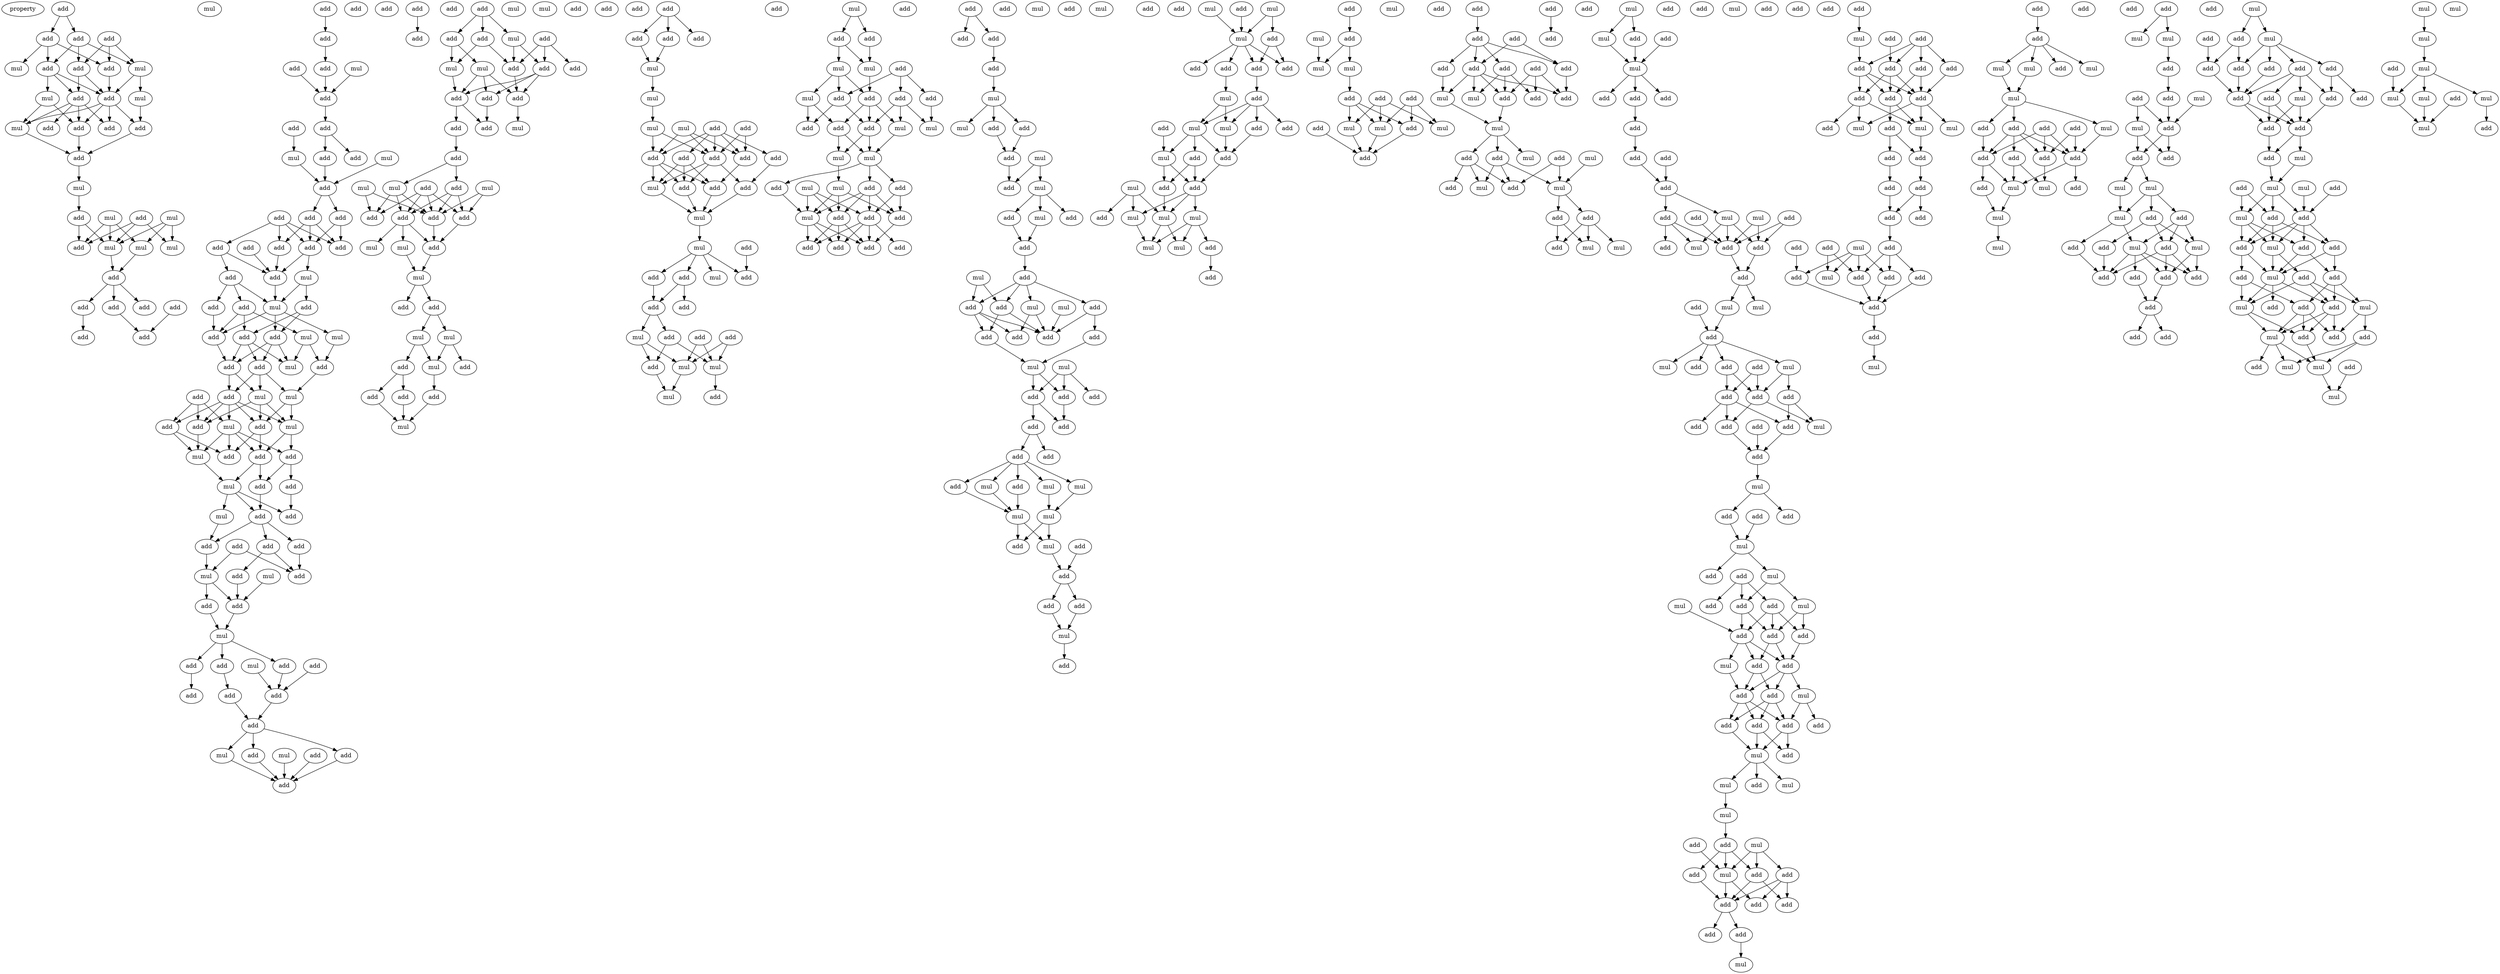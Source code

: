 digraph {
    node [fontcolor=black]
    property [mul=2,lf=1.8]
    0 [ label = add ];
    1 [ label = add ];
    2 [ label = add ];
    3 [ label = add ];
    4 [ label = mul ];
    5 [ label = add ];
    6 [ label = add ];
    7 [ label = mul ];
    8 [ label = add ];
    9 [ label = add ];
    10 [ label = add ];
    11 [ label = mul ];
    12 [ label = mul ];
    13 [ label = mul ];
    14 [ label = add ];
    15 [ label = add ];
    16 [ label = add ];
    17 [ label = add ];
    18 [ label = add ];
    19 [ label = mul ];
    20 [ label = add ];
    21 [ label = mul ];
    22 [ label = add ];
    23 [ label = mul ];
    24 [ label = mul ];
    25 [ label = mul ];
    26 [ label = mul ];
    27 [ label = mul ];
    28 [ label = add ];
    29 [ label = add ];
    30 [ label = add ];
    31 [ label = add ];
    32 [ label = add ];
    33 [ label = add ];
    34 [ label = add ];
    35 [ label = add ];
    36 [ label = add ];
    37 [ label = add ];
    38 [ label = add ];
    39 [ label = add ];
    40 [ label = add ];
    41 [ label = mul ];
    42 [ label = add ];
    43 [ label = add ];
    44 [ label = add ];
    45 [ label = mul ];
    46 [ label = mul ];
    47 [ label = add ];
    48 [ label = add ];
    49 [ label = add ];
    50 [ label = add ];
    51 [ label = add ];
    52 [ label = add ];
    53 [ label = add ];
    54 [ label = add ];
    55 [ label = add ];
    56 [ label = add ];
    57 [ label = add ];
    58 [ label = add ];
    59 [ label = add ];
    60 [ label = add ];
    61 [ label = mul ];
    62 [ label = add ];
    63 [ label = add ];
    64 [ label = add ];
    65 [ label = mul ];
    66 [ label = mul ];
    67 [ label = mul ];
    68 [ label = add ];
    69 [ label = add ];
    70 [ label = add ];
    71 [ label = add ];
    72 [ label = mul ];
    73 [ label = add ];
    74 [ label = add ];
    75 [ label = add ];
    76 [ label = add ];
    77 [ label = mul ];
    78 [ label = mul ];
    79 [ label = add ];
    80 [ label = add ];
    81 [ label = add ];
    82 [ label = mul ];
    83 [ label = mul ];
    84 [ label = add ];
    85 [ label = add ];
    86 [ label = mul ];
    87 [ label = add ];
    88 [ label = mul ];
    89 [ label = add ];
    90 [ label = add ];
    91 [ label = mul ];
    92 [ label = add ];
    93 [ label = add ];
    94 [ label = add ];
    95 [ label = add ];
    96 [ label = add ];
    97 [ label = add ];
    98 [ label = add ];
    99 [ label = add ];
    100 [ label = mul ];
    101 [ label = mul ];
    102 [ label = add ];
    103 [ label = add ];
    104 [ label = add ];
    105 [ label = add ];
    106 [ label = mul ];
    107 [ label = add ];
    108 [ label = mul ];
    109 [ label = add ];
    110 [ label = add ];
    111 [ label = add ];
    112 [ label = add ];
    113 [ label = add ];
    114 [ label = add ];
    115 [ label = add ];
    116 [ label = add ];
    117 [ label = add ];
    118 [ label = mul ];
    119 [ label = add ];
    120 [ label = mul ];
    121 [ label = add ];
    122 [ label = add ];
    123 [ label = add ];
    124 [ label = add ];
    125 [ label = add ];
    126 [ label = add ];
    127 [ label = mul ];
    128 [ label = mul ];
    129 [ label = mul ];
    130 [ label = mul ];
    131 [ label = add ];
    132 [ label = add ];
    133 [ label = add ];
    134 [ label = add ];
    135 [ label = add ];
    136 [ label = add ];
    137 [ label = mul ];
    138 [ label = add ];
    139 [ label = add ];
    140 [ label = mul ];
    141 [ label = add ];
    142 [ label = mul ];
    143 [ label = mul ];
    144 [ label = add ];
    145 [ label = add ];
    146 [ label = mul ];
    147 [ label = add ];
    148 [ label = add ];
    149 [ label = add ];
    150 [ label = add ];
    151 [ label = mul ];
    152 [ label = add ];
    153 [ label = mul ];
    154 [ label = mul ];
    155 [ label = add ];
    156 [ label = add ];
    157 [ label = mul ];
    158 [ label = mul ];
    159 [ label = add ];
    160 [ label = mul ];
    161 [ label = add ];
    162 [ label = add ];
    163 [ label = add ];
    164 [ label = add ];
    165 [ label = add ];
    166 [ label = add ];
    167 [ label = mul ];
    168 [ label = add ];
    169 [ label = add ];
    170 [ label = add ];
    171 [ label = add ];
    172 [ label = add ];
    173 [ label = mul ];
    174 [ label = mul ];
    175 [ label = mul ];
    176 [ label = mul ];
    177 [ label = add ];
    178 [ label = add ];
    179 [ label = add ];
    180 [ label = add ];
    181 [ label = add ];
    182 [ label = add ];
    183 [ label = add ];
    184 [ label = add ];
    185 [ label = add ];
    186 [ label = add ];
    187 [ label = add ];
    188 [ label = mul ];
    189 [ label = mul ];
    190 [ label = mul ];
    191 [ label = add ];
    192 [ label = add ];
    193 [ label = add ];
    194 [ label = mul ];
    195 [ label = add ];
    196 [ label = add ];
    197 [ label = add ];
    198 [ label = mul ];
    199 [ label = add ];
    200 [ label = add ];
    201 [ label = add ];
    202 [ label = add ];
    203 [ label = mul ];
    204 [ label = mul ];
    205 [ label = mul ];
    206 [ label = add ];
    207 [ label = mul ];
    208 [ label = add ];
    209 [ label = add ];
    210 [ label = add ];
    211 [ label = add ];
    212 [ label = mul ];
    213 [ label = mul ];
    214 [ label = add ];
    215 [ label = mul ];
    216 [ label = add ];
    217 [ label = add ];
    218 [ label = add ];
    219 [ label = add ];
    220 [ label = mul ];
    221 [ label = add ];
    222 [ label = mul ];
    223 [ label = add ];
    224 [ label = mul ];
    225 [ label = mul ];
    226 [ label = mul ];
    227 [ label = add ];
    228 [ label = add ];
    229 [ label = mul ];
    230 [ label = add ];
    231 [ label = add ];
    232 [ label = add ];
    233 [ label = mul ];
    234 [ label = add ];
    235 [ label = add ];
    236 [ label = add ];
    237 [ label = add ];
    238 [ label = add ];
    239 [ label = add ];
    240 [ label = add ];
    241 [ label = add ];
    242 [ label = add ];
    243 [ label = add ];
    244 [ label = mul ];
    245 [ label = mul ];
    246 [ label = mul ];
    247 [ label = add ];
    248 [ label = add ];
    249 [ label = add ];
    250 [ label = mul ];
    251 [ label = add ];
    252 [ label = mul ];
    253 [ label = add ];
    254 [ label = mul ];
    255 [ label = add ];
    256 [ label = add ];
    257 [ label = add ];
    258 [ label = add ];
    259 [ label = mul ];
    260 [ label = add ];
    261 [ label = add ];
    262 [ label = add ];
    263 [ label = mul ];
    264 [ label = mul ];
    265 [ label = add ];
    266 [ label = add ];
    267 [ label = add ];
    268 [ label = add ];
    269 [ label = mul ];
    270 [ label = mul ];
    271 [ label = add ];
    272 [ label = add ];
    273 [ label = add ];
    274 [ label = add ];
    275 [ label = add ];
    276 [ label = add ];
    277 [ label = add ];
    278 [ label = add ];
    279 [ label = mul ];
    280 [ label = add ];
    281 [ label = mul ];
    282 [ label = mul ];
    283 [ label = mul ];
    284 [ label = mul ];
    285 [ label = mul ];
    286 [ label = add ];
    287 [ label = add ];
    288 [ label = mul ];
    289 [ label = add ];
    290 [ label = add ];
    291 [ label = add ];
    292 [ label = add ];
    293 [ label = add ];
    294 [ label = mul ];
    295 [ label = mul ];
    296 [ label = add ];
    297 [ label = add ];
    298 [ label = mul ];
    299 [ label = mul ];
    300 [ label = add ];
    301 [ label = add ];
    302 [ label = add ];
    303 [ label = add ];
    304 [ label = add ];
    305 [ label = add ];
    306 [ label = mul ];
    307 [ label = add ];
    308 [ label = add ];
    309 [ label = add ];
    310 [ label = mul ];
    311 [ label = mul ];
    312 [ label = add ];
    313 [ label = mul ];
    314 [ label = add ];
    315 [ label = add ];
    316 [ label = mul ];
    317 [ label = add ];
    318 [ label = mul ];
    319 [ label = add ];
    320 [ label = mul ];
    321 [ label = mul ];
    322 [ label = mul ];
    323 [ label = mul ];
    324 [ label = add ];
    325 [ label = add ];
    326 [ label = add ];
    327 [ label = mul ];
    328 [ label = mul ];
    329 [ label = add ];
    330 [ label = add ];
    331 [ label = mul ];
    332 [ label = mul ];
    333 [ label = add ];
    334 [ label = add ];
    335 [ label = add ];
    336 [ label = add ];
    337 [ label = mul ];
    338 [ label = mul ];
    339 [ label = mul ];
    340 [ label = add ];
    341 [ label = add ];
    342 [ label = add ];
    343 [ label = add ];
    344 [ label = add ];
    345 [ label = add ];
    346 [ label = add ];
    347 [ label = add ];
    348 [ label = add ];
    349 [ label = add ];
    350 [ label = mul ];
    351 [ label = add ];
    352 [ label = add ];
    353 [ label = mul ];
    354 [ label = add ];
    355 [ label = mul ];
    356 [ label = mul ];
    357 [ label = add ];
    358 [ label = add ];
    359 [ label = mul ];
    360 [ label = add ];
    361 [ label = mul ];
    362 [ label = add ];
    363 [ label = mul ];
    364 [ label = add ];
    365 [ label = add ];
    366 [ label = add ];
    367 [ label = mul ];
    368 [ label = add ];
    369 [ label = mul ];
    370 [ label = add ];
    371 [ label = add ];
    372 [ label = mul ];
    373 [ label = add ];
    374 [ label = mul ];
    375 [ label = add ];
    376 [ label = add ];
    377 [ label = mul ];
    378 [ label = add ];
    379 [ label = add ];
    380 [ label = add ];
    381 [ label = add ];
    382 [ label = add ];
    383 [ label = add ];
    384 [ label = add ];
    385 [ label = mul ];
    386 [ label = add ];
    387 [ label = mul ];
    388 [ label = add ];
    389 [ label = add ];
    390 [ label = mul ];
    391 [ label = add ];
    392 [ label = add ];
    393 [ label = add ];
    394 [ label = add ];
    395 [ label = mul ];
    396 [ label = mul ];
    397 [ label = add ];
    398 [ label = add ];
    399 [ label = add ];
    400 [ label = mul ];
    401 [ label = mul ];
    402 [ label = add ];
    403 [ label = add ];
    404 [ label = add ];
    405 [ label = add ];
    406 [ label = add ];
    407 [ label = add ];
    408 [ label = add ];
    409 [ label = add ];
    410 [ label = add ];
    411 [ label = mul ];
    412 [ label = add ];
    413 [ label = mul ];
    414 [ label = add ];
    415 [ label = add ];
    416 [ label = add ];
    417 [ label = add ];
    418 [ label = mul ];
    419 [ label = add ];
    420 [ label = add ];
    421 [ label = mul ];
    422 [ label = add ];
    423 [ label = mul ];
    424 [ label = mul ];
    425 [ label = add ];
    426 [ label = add ];
    427 [ label = add ];
    428 [ label = add ];
    429 [ label = add ];
    430 [ label = add ];
    431 [ label = mul ];
    432 [ label = add ];
    433 [ label = add ];
    434 [ label = add ];
    435 [ label = mul ];
    436 [ label = add ];
    437 [ label = add ];
    438 [ label = add ];
    439 [ label = add ];
    440 [ label = add ];
    441 [ label = mul ];
    442 [ label = add ];
    443 [ label = mul ];
    444 [ label = add ];
    445 [ label = mul ];
    446 [ label = mul ];
    447 [ label = mul ];
    448 [ label = add ];
    449 [ label = add ];
    450 [ label = add ];
    451 [ label = mul ];
    452 [ label = mul ];
    453 [ label = add ];
    454 [ label = add ];
    455 [ label = add ];
    456 [ label = add ];
    457 [ label = add ];
    458 [ label = add ];
    459 [ label = add ];
    460 [ label = add ];
    461 [ label = mul ];
    462 [ label = add ];
    463 [ label = add ];
    464 [ label = add ];
    465 [ label = add ];
    466 [ label = add ];
    467 [ label = mul ];
    468 [ label = add ];
    469 [ label = add ];
    470 [ label = add ];
    471 [ label = add ];
    472 [ label = add ];
    473 [ label = add ];
    474 [ label = add ];
    475 [ label = mul ];
    476 [ label = mul ];
    477 [ label = mul ];
    478 [ label = add ];
    479 [ label = add ];
    480 [ label = add ];
    481 [ label = add ];
    482 [ label = add ];
    483 [ label = add ];
    484 [ label = add ];
    485 [ label = add ];
    486 [ label = add ];
    487 [ label = add ];
    488 [ label = mul ];
    489 [ label = add ];
    490 [ label = add ];
    491 [ label = add ];
    492 [ label = add ];
    493 [ label = add ];
    494 [ label = mul ];
    495 [ label = add ];
    496 [ label = add ];
    497 [ label = add ];
    498 [ label = mul ];
    499 [ label = add ];
    500 [ label = add ];
    501 [ label = mul ];
    502 [ label = add ];
    503 [ label = mul ];
    504 [ label = mul ];
    505 [ label = mul ];
    506 [ label = add ];
    507 [ label = add ];
    508 [ label = add ];
    509 [ label = mul ];
    510 [ label = add ];
    511 [ label = add ];
    512 [ label = add ];
    513 [ label = add ];
    514 [ label = add ];
    515 [ label = mul ];
    516 [ label = add ];
    517 [ label = mul ];
    518 [ label = add ];
    519 [ label = mul ];
    520 [ label = add ];
    521 [ label = add ];
    522 [ label = mul ];
    523 [ label = add ];
    524 [ label = mul ];
    525 [ label = mul ];
    526 [ label = add ];
    527 [ label = mul ];
    528 [ label = add ];
    529 [ label = add ];
    530 [ label = mul ];
    531 [ label = add ];
    532 [ label = add ];
    533 [ label = add ];
    534 [ label = mul ];
    535 [ label = mul ];
    536 [ label = add ];
    537 [ label = add ];
    538 [ label = mul ];
    539 [ label = add ];
    540 [ label = add ];
    541 [ label = mul ];
    542 [ label = mul ];
    543 [ label = add ];
    544 [ label = add ];
    545 [ label = add ];
    546 [ label = add ];
    547 [ label = add ];
    548 [ label = add ];
    549 [ label = add ];
    550 [ label = add ];
    551 [ label = mul ];
    552 [ label = mul ];
    553 [ label = add ];
    554 [ label = add ];
    555 [ label = add ];
    556 [ label = add ];
    557 [ label = add ];
    558 [ label = add ];
    559 [ label = add ];
    560 [ label = add ];
    561 [ label = add ];
    562 [ label = add ];
    563 [ label = add ];
    564 [ label = mul ];
    565 [ label = add ];
    566 [ label = add ];
    567 [ label = mul ];
    568 [ label = add ];
    569 [ label = mul ];
    570 [ label = mul ];
    571 [ label = add ];
    572 [ label = add ];
    573 [ label = add ];
    574 [ label = add ];
    575 [ label = mul ];
    576 [ label = add ];
    577 [ label = mul ];
    578 [ label = add ];
    579 [ label = add ];
    580 [ label = mul ];
    581 [ label = add ];
    582 [ label = add ];
    583 [ label = add ];
    584 [ label = add ];
    585 [ label = mul ];
    586 [ label = mul ];
    587 [ label = add ];
    588 [ label = add ];
    589 [ label = add ];
    590 [ label = add ];
    591 [ label = mul ];
    592 [ label = add ];
    593 [ label = mul ];
    594 [ label = mul ];
    595 [ label = add ];
    596 [ label = add ];
    597 [ label = mul ];
    598 [ label = mul ];
    599 [ label = mul ];
    600 [ label = mul ];
    601 [ label = add ];
    602 [ label = mul ];
    603 [ label = mul ];
    604 [ label = mul ];
    605 [ label = mul ];
    606 [ label = add ];
    607 [ label = add ];
    608 [ label = mul ];
    0 -> 1 [ name = 0 ];
    0 -> 3 [ name = 1 ];
    1 -> 6 [ name = 2 ];
    1 -> 7 [ name = 3 ];
    1 -> 8 [ name = 4 ];
    2 -> 4 [ name = 5 ];
    2 -> 5 [ name = 6 ];
    2 -> 6 [ name = 7 ];
    3 -> 4 [ name = 8 ];
    3 -> 5 [ name = 9 ];
    3 -> 8 [ name = 10 ];
    4 -> 10 [ name = 11 ];
    4 -> 11 [ name = 12 ];
    5 -> 9 [ name = 13 ];
    5 -> 10 [ name = 14 ];
    6 -> 10 [ name = 15 ];
    8 -> 9 [ name = 16 ];
    8 -> 10 [ name = 17 ];
    8 -> 12 [ name = 18 ];
    9 -> 13 [ name = 19 ];
    9 -> 14 [ name = 20 ];
    9 -> 16 [ name = 21 ];
    9 -> 17 [ name = 22 ];
    10 -> 13 [ name = 23 ];
    10 -> 15 [ name = 24 ];
    10 -> 16 [ name = 25 ];
    10 -> 17 [ name = 26 ];
    11 -> 15 [ name = 27 ];
    12 -> 13 [ name = 28 ];
    12 -> 16 [ name = 29 ];
    13 -> 18 [ name = 30 ];
    15 -> 18 [ name = 31 ];
    16 -> 18 [ name = 32 ];
    18 -> 19 [ name = 33 ];
    19 -> 22 [ name = 34 ];
    20 -> 26 [ name = 35 ];
    20 -> 27 [ name = 36 ];
    20 -> 28 [ name = 37 ];
    21 -> 25 [ name = 38 ];
    21 -> 27 [ name = 39 ];
    21 -> 28 [ name = 40 ];
    22 -> 27 [ name = 41 ];
    22 -> 28 [ name = 42 ];
    23 -> 25 [ name = 43 ];
    23 -> 26 [ name = 44 ];
    23 -> 27 [ name = 45 ];
    25 -> 29 [ name = 46 ];
    27 -> 29 [ name = 47 ];
    29 -> 31 [ name = 48 ];
    29 -> 32 [ name = 49 ];
    29 -> 33 [ name = 50 ];
    30 -> 35 [ name = 51 ];
    31 -> 35 [ name = 52 ];
    32 -> 34 [ name = 53 ];
    36 -> 37 [ name = 54 ];
    37 -> 40 [ name = 55 ];
    39 -> 42 [ name = 56 ];
    40 -> 42 [ name = 57 ];
    41 -> 42 [ name = 58 ];
    42 -> 43 [ name = 59 ];
    43 -> 47 [ name = 60 ];
    43 -> 48 [ name = 61 ];
    44 -> 46 [ name = 62 ];
    45 -> 49 [ name = 63 ];
    46 -> 49 [ name = 64 ];
    47 -> 49 [ name = 65 ];
    49 -> 50 [ name = 66 ];
    49 -> 53 [ name = 67 ];
    50 -> 55 [ name = 68 ];
    50 -> 58 [ name = 69 ];
    52 -> 54 [ name = 70 ];
    52 -> 55 [ name = 71 ];
    52 -> 56 [ name = 72 ];
    52 -> 58 [ name = 73 ];
    53 -> 54 [ name = 74 ];
    53 -> 55 [ name = 75 ];
    53 -> 58 [ name = 76 ];
    54 -> 59 [ name = 77 ];
    56 -> 59 [ name = 78 ];
    56 -> 60 [ name = 79 ];
    57 -> 59 [ name = 80 ];
    58 -> 59 [ name = 81 ];
    58 -> 61 [ name = 82 ];
    59 -> 65 [ name = 83 ];
    60 -> 63 [ name = 84 ];
    60 -> 64 [ name = 85 ];
    60 -> 65 [ name = 86 ];
    61 -> 62 [ name = 87 ];
    61 -> 65 [ name = 88 ];
    62 -> 68 [ name = 89 ];
    62 -> 69 [ name = 90 ];
    63 -> 70 [ name = 91 ];
    64 -> 66 [ name = 92 ];
    64 -> 69 [ name = 93 ];
    64 -> 70 [ name = 94 ];
    65 -> 67 [ name = 95 ];
    65 -> 68 [ name = 96 ];
    65 -> 70 [ name = 97 ];
    66 -> 72 [ name = 98 ];
    66 -> 73 [ name = 99 ];
    67 -> 73 [ name = 100 ];
    68 -> 71 [ name = 101 ];
    68 -> 72 [ name = 102 ];
    68 -> 74 [ name = 103 ];
    69 -> 71 [ name = 104 ];
    69 -> 72 [ name = 105 ];
    69 -> 74 [ name = 106 ];
    70 -> 74 [ name = 107 ];
    71 -> 75 [ name = 108 ];
    71 -> 77 [ name = 109 ];
    71 -> 78 [ name = 110 ];
    73 -> 78 [ name = 111 ];
    74 -> 75 [ name = 112 ];
    74 -> 77 [ name = 113 ];
    75 -> 79 [ name = 114 ];
    75 -> 80 [ name = 115 ];
    75 -> 81 [ name = 116 ];
    75 -> 82 [ name = 117 ];
    75 -> 83 [ name = 118 ];
    76 -> 79 [ name = 119 ];
    76 -> 80 [ name = 120 ];
    76 -> 82 [ name = 121 ];
    77 -> 80 [ name = 122 ];
    77 -> 81 [ name = 123 ];
    77 -> 83 [ name = 124 ];
    78 -> 81 [ name = 125 ];
    78 -> 83 [ name = 126 ];
    79 -> 85 [ name = 127 ];
    79 -> 86 [ name = 128 ];
    80 -> 86 [ name = 129 ];
    81 -> 85 [ name = 130 ];
    81 -> 87 [ name = 131 ];
    82 -> 84 [ name = 132 ];
    82 -> 85 [ name = 133 ];
    82 -> 86 [ name = 134 ];
    82 -> 87 [ name = 135 ];
    83 -> 84 [ name = 136 ];
    83 -> 87 [ name = 137 ];
    84 -> 89 [ name = 138 ];
    84 -> 90 [ name = 139 ];
    86 -> 88 [ name = 140 ];
    87 -> 88 [ name = 141 ];
    87 -> 90 [ name = 142 ];
    88 -> 91 [ name = 143 ];
    88 -> 92 [ name = 144 ];
    88 -> 93 [ name = 145 ];
    89 -> 92 [ name = 146 ];
    90 -> 93 [ name = 147 ];
    91 -> 97 [ name = 148 ];
    93 -> 95 [ name = 149 ];
    93 -> 96 [ name = 150 ];
    93 -> 97 [ name = 151 ];
    94 -> 98 [ name = 152 ];
    94 -> 100 [ name = 153 ];
    95 -> 98 [ name = 154 ];
    95 -> 99 [ name = 155 ];
    96 -> 98 [ name = 156 ];
    97 -> 100 [ name = 157 ];
    99 -> 105 [ name = 158 ];
    100 -> 104 [ name = 159 ];
    100 -> 105 [ name = 160 ];
    101 -> 105 [ name = 161 ];
    102 -> 103 [ name = 162 ];
    104 -> 106 [ name = 163 ];
    105 -> 106 [ name = 164 ];
    106 -> 107 [ name = 165 ];
    106 -> 110 [ name = 166 ];
    106 -> 111 [ name = 167 ];
    107 -> 113 [ name = 168 ];
    108 -> 114 [ name = 169 ];
    109 -> 114 [ name = 170 ];
    110 -> 112 [ name = 171 ];
    111 -> 114 [ name = 172 ];
    112 -> 115 [ name = 173 ];
    114 -> 115 [ name = 174 ];
    115 -> 116 [ name = 175 ];
    115 -> 117 [ name = 176 ];
    115 -> 120 [ name = 177 ];
    116 -> 121 [ name = 178 ];
    117 -> 121 [ name = 179 ];
    118 -> 121 [ name = 180 ];
    119 -> 121 [ name = 181 ];
    120 -> 121 [ name = 182 ];
    123 -> 124 [ name = 183 ];
    123 -> 126 [ name = 184 ];
    123 -> 128 [ name = 185 ];
    124 -> 130 [ name = 186 ];
    124 -> 132 [ name = 187 ];
    125 -> 131 [ name = 188 ];
    125 -> 132 [ name = 189 ];
    125 -> 133 [ name = 190 ];
    126 -> 129 [ name = 191 ];
    126 -> 130 [ name = 192 ];
    128 -> 132 [ name = 193 ];
    128 -> 133 [ name = 194 ];
    129 -> 134 [ name = 195 ];
    129 -> 135 [ name = 196 ];
    129 -> 136 [ name = 197 ];
    130 -> 134 [ name = 198 ];
    132 -> 135 [ name = 199 ];
    133 -> 134 [ name = 200 ];
    133 -> 135 [ name = 201 ];
    133 -> 136 [ name = 202 ];
    134 -> 138 [ name = 203 ];
    134 -> 139 [ name = 204 ];
    135 -> 140 [ name = 205 ];
    136 -> 138 [ name = 206 ];
    139 -> 141 [ name = 207 ];
    141 -> 142 [ name = 208 ];
    141 -> 145 [ name = 209 ];
    142 -> 147 [ name = 210 ];
    142 -> 148 [ name = 211 ];
    142 -> 149 [ name = 212 ];
    143 -> 149 [ name = 213 ];
    143 -> 150 [ name = 214 ];
    144 -> 147 [ name = 215 ];
    144 -> 148 [ name = 216 ];
    144 -> 149 [ name = 217 ];
    144 -> 150 [ name = 218 ];
    145 -> 147 [ name = 219 ];
    145 -> 149 [ name = 220 ];
    145 -> 150 [ name = 221 ];
    146 -> 148 [ name = 222 ];
    146 -> 149 [ name = 223 ];
    147 -> 151 [ name = 224 ];
    147 -> 152 [ name = 225 ];
    147 -> 153 [ name = 226 ];
    149 -> 152 [ name = 227 ];
    150 -> 152 [ name = 228 ];
    151 -> 154 [ name = 229 ];
    152 -> 154 [ name = 230 ];
    154 -> 155 [ name = 231 ];
    154 -> 156 [ name = 232 ];
    156 -> 157 [ name = 233 ];
    156 -> 158 [ name = 234 ];
    157 -> 159 [ name = 235 ];
    157 -> 160 [ name = 236 ];
    158 -> 160 [ name = 237 ];
    158 -> 161 [ name = 238 ];
    159 -> 163 [ name = 239 ];
    159 -> 164 [ name = 240 ];
    160 -> 166 [ name = 241 ];
    163 -> 167 [ name = 242 ];
    164 -> 167 [ name = 243 ];
    166 -> 167 [ name = 244 ];
    169 -> 170 [ name = 245 ];
    169 -> 171 [ name = 246 ];
    169 -> 172 [ name = 247 ];
    170 -> 173 [ name = 248 ];
    171 -> 173 [ name = 249 ];
    173 -> 174 [ name = 250 ];
    174 -> 175 [ name = 251 ];
    175 -> 181 [ name = 252 ];
    175 -> 182 [ name = 253 ];
    176 -> 181 [ name = 254 ];
    176 -> 182 [ name = 255 ];
    176 -> 183 [ name = 256 ];
    177 -> 179 [ name = 257 ];
    177 -> 180 [ name = 258 ];
    177 -> 181 [ name = 259 ];
    177 -> 182 [ name = 260 ];
    177 -> 183 [ name = 261 ];
    178 -> 182 [ name = 262 ];
    178 -> 183 [ name = 263 ];
    179 -> 186 [ name = 264 ];
    180 -> 184 [ name = 265 ];
    180 -> 187 [ name = 266 ];
    180 -> 188 [ name = 267 ];
    181 -> 184 [ name = 268 ];
    181 -> 187 [ name = 269 ];
    181 -> 188 [ name = 270 ];
    182 -> 184 [ name = 271 ];
    182 -> 186 [ name = 272 ];
    182 -> 188 [ name = 273 ];
    183 -> 187 [ name = 274 ];
    184 -> 189 [ name = 275 ];
    186 -> 189 [ name = 276 ];
    187 -> 189 [ name = 277 ];
    188 -> 189 [ name = 278 ];
    189 -> 190 [ name = 279 ];
    190 -> 192 [ name = 280 ];
    190 -> 193 [ name = 281 ];
    190 -> 194 [ name = 282 ];
    190 -> 195 [ name = 283 ];
    191 -> 193 [ name = 284 ];
    192 -> 196 [ name = 285 ];
    195 -> 196 [ name = 286 ];
    195 -> 197 [ name = 287 ];
    196 -> 198 [ name = 288 ];
    196 -> 200 [ name = 289 ];
    198 -> 202 [ name = 290 ];
    198 -> 203 [ name = 291 ];
    199 -> 203 [ name = 292 ];
    199 -> 204 [ name = 293 ];
    200 -> 202 [ name = 294 ];
    200 -> 204 [ name = 295 ];
    201 -> 203 [ name = 296 ];
    201 -> 204 [ name = 297 ];
    202 -> 205 [ name = 298 ];
    203 -> 205 [ name = 299 ];
    204 -> 206 [ name = 300 ];
    207 -> 209 [ name = 301 ];
    207 -> 210 [ name = 302 ];
    209 -> 212 [ name = 303 ];
    209 -> 213 [ name = 304 ];
    210 -> 212 [ name = 305 ];
    211 -> 216 [ name = 306 ];
    211 -> 217 [ name = 307 ];
    211 -> 218 [ name = 308 ];
    212 -> 214 [ name = 309 ];
    213 -> 214 [ name = 310 ];
    213 -> 215 [ name = 311 ];
    213 -> 218 [ name = 312 ];
    214 -> 220 [ name = 313 ];
    214 -> 221 [ name = 314 ];
    214 -> 223 [ name = 315 ];
    215 -> 219 [ name = 316 ];
    215 -> 221 [ name = 317 ];
    216 -> 222 [ name = 318 ];
    217 -> 220 [ name = 319 ];
    217 -> 222 [ name = 320 ];
    217 -> 223 [ name = 321 ];
    218 -> 219 [ name = 322 ];
    218 -> 223 [ name = 323 ];
    220 -> 225 [ name = 324 ];
    221 -> 224 [ name = 325 ];
    221 -> 225 [ name = 326 ];
    223 -> 224 [ name = 327 ];
    223 -> 225 [ name = 328 ];
    224 -> 229 [ name = 329 ];
    225 -> 227 [ name = 330 ];
    225 -> 228 [ name = 331 ];
    225 -> 230 [ name = 332 ];
    226 -> 231 [ name = 333 ];
    226 -> 233 [ name = 334 ];
    226 -> 234 [ name = 335 ];
    227 -> 231 [ name = 336 ];
    227 -> 232 [ name = 337 ];
    227 -> 233 [ name = 338 ];
    227 -> 234 [ name = 339 ];
    228 -> 233 [ name = 340 ];
    229 -> 231 [ name = 341 ];
    229 -> 232 [ name = 342 ];
    229 -> 233 [ name = 343 ];
    230 -> 232 [ name = 344 ];
    230 -> 234 [ name = 345 ];
    231 -> 235 [ name = 346 ];
    231 -> 236 [ name = 347 ];
    231 -> 238 [ name = 348 ];
    232 -> 236 [ name = 349 ];
    233 -> 235 [ name = 350 ];
    233 -> 236 [ name = 351 ];
    233 -> 238 [ name = 352 ];
    234 -> 235 [ name = 353 ];
    234 -> 236 [ name = 354 ];
    234 -> 237 [ name = 355 ];
    234 -> 238 [ name = 356 ];
    239 -> 241 [ name = 357 ];
    239 -> 242 [ name = 358 ];
    242 -> 243 [ name = 359 ];
    243 -> 245 [ name = 360 ];
    245 -> 246 [ name = 361 ];
    245 -> 247 [ name = 362 ];
    245 -> 248 [ name = 363 ];
    247 -> 249 [ name = 364 ];
    248 -> 249 [ name = 365 ];
    249 -> 253 [ name = 366 ];
    250 -> 252 [ name = 367 ];
    250 -> 253 [ name = 368 ];
    252 -> 254 [ name = 369 ];
    252 -> 255 [ name = 370 ];
    252 -> 256 [ name = 371 ];
    254 -> 257 [ name = 372 ];
    256 -> 257 [ name = 373 ];
    257 -> 258 [ name = 374 ];
    258 -> 260 [ name = 375 ];
    258 -> 261 [ name = 376 ];
    258 -> 262 [ name = 377 ];
    258 -> 264 [ name = 378 ];
    259 -> 261 [ name = 379 ];
    259 -> 262 [ name = 380 ];
    260 -> 267 [ name = 381 ];
    260 -> 268 [ name = 382 ];
    261 -> 265 [ name = 383 ];
    261 -> 266 [ name = 384 ];
    261 -> 268 [ name = 385 ];
    262 -> 265 [ name = 386 ];
    262 -> 268 [ name = 387 ];
    263 -> 268 [ name = 388 ];
    264 -> 266 [ name = 389 ];
    264 -> 268 [ name = 390 ];
    265 -> 270 [ name = 391 ];
    267 -> 270 [ name = 392 ];
    269 -> 271 [ name = 393 ];
    269 -> 272 [ name = 394 ];
    269 -> 273 [ name = 395 ];
    270 -> 271 [ name = 396 ];
    270 -> 273 [ name = 397 ];
    271 -> 274 [ name = 398 ];
    273 -> 274 [ name = 399 ];
    273 -> 275 [ name = 400 ];
    275 -> 276 [ name = 401 ];
    275 -> 277 [ name = 402 ];
    276 -> 278 [ name = 403 ];
    276 -> 279 [ name = 404 ];
    276 -> 280 [ name = 405 ];
    276 -> 281 [ name = 406 ];
    276 -> 282 [ name = 407 ];
    278 -> 283 [ name = 408 ];
    279 -> 283 [ name = 409 ];
    280 -> 283 [ name = 410 ];
    281 -> 284 [ name = 411 ];
    282 -> 284 [ name = 412 ];
    283 -> 285 [ name = 413 ];
    283 -> 287 [ name = 414 ];
    284 -> 285 [ name = 415 ];
    284 -> 287 [ name = 416 ];
    285 -> 289 [ name = 417 ];
    286 -> 289 [ name = 418 ];
    289 -> 290 [ name = 419 ];
    289 -> 293 [ name = 420 ];
    290 -> 294 [ name = 421 ];
    293 -> 294 [ name = 422 ];
    294 -> 296 [ name = 423 ];
    295 -> 299 [ name = 424 ];
    295 -> 300 [ name = 425 ];
    297 -> 299 [ name = 426 ];
    298 -> 299 [ name = 427 ];
    299 -> 301 [ name = 428 ];
    299 -> 302 [ name = 429 ];
    299 -> 303 [ name = 430 ];
    299 -> 304 [ name = 431 ];
    300 -> 302 [ name = 432 ];
    300 -> 304 [ name = 433 ];
    301 -> 306 [ name = 434 ];
    302 -> 305 [ name = 435 ];
    305 -> 308 [ name = 436 ];
    305 -> 309 [ name = 437 ];
    305 -> 310 [ name = 438 ];
    305 -> 311 [ name = 439 ];
    306 -> 310 [ name = 440 ];
    306 -> 311 [ name = 441 ];
    307 -> 313 [ name = 442 ];
    309 -> 312 [ name = 443 ];
    310 -> 312 [ name = 444 ];
    310 -> 313 [ name = 445 ];
    310 -> 314 [ name = 446 ];
    311 -> 312 [ name = 447 ];
    312 -> 315 [ name = 448 ];
    313 -> 315 [ name = 449 ];
    313 -> 317 [ name = 450 ];
    314 -> 315 [ name = 451 ];
    314 -> 317 [ name = 452 ];
    315 -> 318 [ name = 453 ];
    315 -> 320 [ name = 454 ];
    315 -> 321 [ name = 455 ];
    316 -> 318 [ name = 456 ];
    316 -> 319 [ name = 457 ];
    316 -> 320 [ name = 458 ];
    317 -> 320 [ name = 459 ];
    318 -> 322 [ name = 460 ];
    320 -> 322 [ name = 461 ];
    320 -> 323 [ name = 462 ];
    321 -> 322 [ name = 463 ];
    321 -> 323 [ name = 464 ];
    321 -> 324 [ name = 465 ];
    324 -> 325 [ name = 466 ];
    326 -> 329 [ name = 467 ];
    328 -> 331 [ name = 468 ];
    329 -> 331 [ name = 469 ];
    329 -> 332 [ name = 470 ];
    332 -> 333 [ name = 471 ];
    333 -> 336 [ name = 472 ];
    333 -> 338 [ name = 473 ];
    333 -> 339 [ name = 474 ];
    334 -> 337 [ name = 475 ];
    334 -> 338 [ name = 476 ];
    334 -> 339 [ name = 477 ];
    335 -> 336 [ name = 478 ];
    335 -> 337 [ name = 479 ];
    335 -> 339 [ name = 480 ];
    336 -> 341 [ name = 481 ];
    338 -> 341 [ name = 482 ];
    339 -> 341 [ name = 483 ];
    340 -> 341 [ name = 484 ];
    342 -> 343 [ name = 485 ];
    343 -> 345 [ name = 486 ];
    343 -> 346 [ name = 487 ];
    343 -> 348 [ name = 488 ];
    343 -> 349 [ name = 489 ];
    344 -> 346 [ name = 490 ];
    344 -> 348 [ name = 491 ];
    345 -> 350 [ name = 492 ];
    346 -> 352 [ name = 493 ];
    347 -> 351 [ name = 494 ];
    347 -> 352 [ name = 495 ];
    347 -> 354 [ name = 496 ];
    348 -> 350 [ name = 497 ];
    348 -> 351 [ name = 498 ];
    348 -> 352 [ name = 499 ];
    348 -> 353 [ name = 500 ];
    349 -> 351 [ name = 501 ];
    349 -> 353 [ name = 502 ];
    349 -> 354 [ name = 503 ];
    350 -> 355 [ name = 504 ];
    351 -> 355 [ name = 505 ];
    355 -> 356 [ name = 506 ];
    355 -> 357 [ name = 507 ];
    355 -> 360 [ name = 508 ];
    357 -> 361 [ name = 509 ];
    357 -> 362 [ name = 510 ];
    357 -> 364 [ name = 511 ];
    358 -> 362 [ name = 512 ];
    358 -> 363 [ name = 513 ];
    359 -> 363 [ name = 514 ];
    360 -> 361 [ name = 515 ];
    360 -> 362 [ name = 516 ];
    360 -> 363 [ name = 517 ];
    363 -> 365 [ name = 518 ];
    363 -> 366 [ name = 519 ];
    365 -> 367 [ name = 520 ];
    365 -> 368 [ name = 521 ];
    365 -> 369 [ name = 522 ];
    366 -> 367 [ name = 523 ];
    366 -> 368 [ name = 524 ];
    370 -> 373 [ name = 525 ];
    372 -> 374 [ name = 526 ];
    372 -> 376 [ name = 527 ];
    374 -> 377 [ name = 528 ];
    375 -> 377 [ name = 529 ];
    376 -> 377 [ name = 530 ];
    377 -> 378 [ name = 531 ];
    377 -> 379 [ name = 532 ];
    377 -> 380 [ name = 533 ];
    379 -> 381 [ name = 534 ];
    381 -> 382 [ name = 535 ];
    382 -> 384 [ name = 536 ];
    383 -> 384 [ name = 537 ];
    384 -> 386 [ name = 538 ];
    384 -> 387 [ name = 539 ];
    385 -> 392 [ name = 540 ];
    385 -> 393 [ name = 541 ];
    386 -> 390 [ name = 542 ];
    386 -> 391 [ name = 543 ];
    386 -> 393 [ name = 544 ];
    387 -> 390 [ name = 545 ];
    387 -> 392 [ name = 546 ];
    387 -> 393 [ name = 547 ];
    388 -> 392 [ name = 548 ];
    388 -> 393 [ name = 549 ];
    389 -> 393 [ name = 550 ];
    392 -> 394 [ name = 551 ];
    393 -> 394 [ name = 552 ];
    394 -> 395 [ name = 553 ];
    394 -> 396 [ name = 554 ];
    395 -> 398 [ name = 555 ];
    397 -> 398 [ name = 556 ];
    398 -> 399 [ name = 557 ];
    398 -> 400 [ name = 558 ];
    398 -> 401 [ name = 559 ];
    398 -> 403 [ name = 560 ];
    400 -> 404 [ name = 561 ];
    400 -> 406 [ name = 562 ];
    402 -> 405 [ name = 563 ];
    402 -> 406 [ name = 564 ];
    403 -> 405 [ name = 565 ];
    403 -> 406 [ name = 566 ];
    404 -> 410 [ name = 567 ];
    404 -> 411 [ name = 568 ];
    405 -> 407 [ name = 569 ];
    405 -> 409 [ name = 570 ];
    405 -> 410 [ name = 571 ];
    406 -> 407 [ name = 572 ];
    406 -> 411 [ name = 573 ];
    407 -> 412 [ name = 574 ];
    408 -> 412 [ name = 575 ];
    410 -> 412 [ name = 576 ];
    412 -> 413 [ name = 577 ];
    413 -> 415 [ name = 578 ];
    413 -> 417 [ name = 579 ];
    414 -> 418 [ name = 580 ];
    417 -> 418 [ name = 581 ];
    418 -> 419 [ name = 582 ];
    418 -> 421 [ name = 583 ];
    421 -> 424 [ name = 584 ];
    421 -> 425 [ name = 585 ];
    422 -> 425 [ name = 586 ];
    422 -> 426 [ name = 587 ];
    422 -> 427 [ name = 588 ];
    423 -> 429 [ name = 589 ];
    424 -> 428 [ name = 590 ];
    424 -> 430 [ name = 591 ];
    425 -> 428 [ name = 592 ];
    425 -> 429 [ name = 593 ];
    427 -> 428 [ name = 594 ];
    427 -> 429 [ name = 595 ];
    427 -> 430 [ name = 596 ];
    428 -> 432 [ name = 597 ];
    428 -> 433 [ name = 598 ];
    429 -> 431 [ name = 599 ];
    429 -> 432 [ name = 600 ];
    429 -> 433 [ name = 601 ];
    430 -> 433 [ name = 602 ];
    431 -> 436 [ name = 603 ];
    432 -> 434 [ name = 604 ];
    432 -> 436 [ name = 605 ];
    433 -> 434 [ name = 606 ];
    433 -> 435 [ name = 607 ];
    433 -> 436 [ name = 608 ];
    434 -> 437 [ name = 609 ];
    434 -> 438 [ name = 610 ];
    434 -> 440 [ name = 611 ];
    435 -> 439 [ name = 612 ];
    435 -> 440 [ name = 613 ];
    436 -> 437 [ name = 614 ];
    436 -> 438 [ name = 615 ];
    436 -> 440 [ name = 616 ];
    437 -> 441 [ name = 617 ];
    438 -> 441 [ name = 618 ];
    438 -> 442 [ name = 619 ];
    440 -> 441 [ name = 620 ];
    440 -> 442 [ name = 621 ];
    441 -> 443 [ name = 622 ];
    441 -> 444 [ name = 623 ];
    441 -> 446 [ name = 624 ];
    443 -> 447 [ name = 625 ];
    447 -> 449 [ name = 626 ];
    449 -> 452 [ name = 627 ];
    449 -> 453 [ name = 628 ];
    449 -> 454 [ name = 629 ];
    450 -> 452 [ name = 630 ];
    451 -> 452 [ name = 631 ];
    451 -> 453 [ name = 632 ];
    451 -> 455 [ name = 633 ];
    452 -> 457 [ name = 634 ];
    452 -> 458 [ name = 635 ];
    453 -> 456 [ name = 636 ];
    453 -> 457 [ name = 637 ];
    454 -> 457 [ name = 638 ];
    455 -> 456 [ name = 639 ];
    455 -> 457 [ name = 640 ];
    455 -> 458 [ name = 641 ];
    457 -> 459 [ name = 642 ];
    457 -> 460 [ name = 643 ];
    460 -> 461 [ name = 644 ];
    464 -> 467 [ name = 645 ];
    465 -> 468 [ name = 646 ];
    465 -> 469 [ name = 647 ];
    465 -> 470 [ name = 648 ];
    465 -> 471 [ name = 649 ];
    466 -> 470 [ name = 650 ];
    467 -> 468 [ name = 651 ];
    468 -> 472 [ name = 652 ];
    468 -> 473 [ name = 653 ];
    468 -> 474 [ name = 654 ];
    469 -> 473 [ name = 655 ];
    469 -> 474 [ name = 656 ];
    470 -> 472 [ name = 657 ];
    470 -> 473 [ name = 658 ];
    470 -> 474 [ name = 659 ];
    471 -> 473 [ name = 660 ];
    472 -> 476 [ name = 661 ];
    472 -> 477 [ name = 662 ];
    472 -> 479 [ name = 663 ];
    473 -> 475 [ name = 664 ];
    473 -> 476 [ name = 665 ];
    473 -> 477 [ name = 666 ];
    474 -> 476 [ name = 667 ];
    474 -> 478 [ name = 668 ];
    476 -> 480 [ name = 669 ];
    478 -> 480 [ name = 670 ];
    478 -> 481 [ name = 671 ];
    480 -> 482 [ name = 672 ];
    481 -> 483 [ name = 673 ];
    482 -> 484 [ name = 674 ];
    482 -> 485 [ name = 675 ];
    483 -> 485 [ name = 676 ];
    485 -> 486 [ name = 677 ];
    486 -> 490 [ name = 678 ];
    486 -> 491 [ name = 679 ];
    486 -> 493 [ name = 680 ];
    487 -> 492 [ name = 681 ];
    488 -> 490 [ name = 682 ];
    488 -> 492 [ name = 683 ];
    488 -> 493 [ name = 684 ];
    488 -> 494 [ name = 685 ];
    489 -> 493 [ name = 686 ];
    489 -> 494 [ name = 687 ];
    490 -> 495 [ name = 688 ];
    491 -> 495 [ name = 689 ];
    492 -> 495 [ name = 690 ];
    493 -> 495 [ name = 691 ];
    495 -> 496 [ name = 692 ];
    496 -> 498 [ name = 693 ];
    497 -> 500 [ name = 694 ];
    500 -> 501 [ name = 695 ];
    500 -> 502 [ name = 696 ];
    500 -> 503 [ name = 697 ];
    500 -> 504 [ name = 698 ];
    501 -> 505 [ name = 699 ];
    503 -> 505 [ name = 700 ];
    505 -> 506 [ name = 701 ];
    505 -> 509 [ name = 702 ];
    505 -> 510 [ name = 703 ];
    506 -> 514 [ name = 704 ];
    507 -> 511 [ name = 705 ];
    507 -> 512 [ name = 706 ];
    507 -> 514 [ name = 707 ];
    508 -> 511 [ name = 708 ];
    508 -> 512 [ name = 709 ];
    509 -> 511 [ name = 710 ];
    510 -> 511 [ name = 711 ];
    510 -> 512 [ name = 712 ];
    510 -> 513 [ name = 713 ];
    510 -> 514 [ name = 714 ];
    511 -> 516 [ name = 715 ];
    511 -> 517 [ name = 716 ];
    512 -> 515 [ name = 717 ];
    513 -> 515 [ name = 718 ];
    513 -> 517 [ name = 719 ];
    514 -> 517 [ name = 720 ];
    514 -> 518 [ name = 721 ];
    517 -> 519 [ name = 722 ];
    518 -> 519 [ name = 723 ];
    519 -> 522 [ name = 724 ];
    521 -> 524 [ name = 725 ];
    521 -> 525 [ name = 726 ];
    525 -> 526 [ name = 727 ];
    526 -> 528 [ name = 728 ];
    527 -> 531 [ name = 729 ];
    528 -> 531 [ name = 730 ];
    529 -> 530 [ name = 731 ];
    529 -> 531 [ name = 732 ];
    530 -> 532 [ name = 733 ];
    530 -> 533 [ name = 734 ];
    531 -> 532 [ name = 735 ];
    531 -> 533 [ name = 736 ];
    532 -> 534 [ name = 737 ];
    532 -> 535 [ name = 738 ];
    534 -> 538 [ name = 739 ];
    535 -> 536 [ name = 740 ];
    535 -> 537 [ name = 741 ];
    535 -> 538 [ name = 742 ];
    536 -> 541 [ name = 743 ];
    536 -> 542 [ name = 744 ];
    536 -> 543 [ name = 745 ];
    537 -> 539 [ name = 746 ];
    537 -> 541 [ name = 747 ];
    537 -> 543 [ name = 748 ];
    538 -> 540 [ name = 749 ];
    538 -> 542 [ name = 750 ];
    539 -> 545 [ name = 751 ];
    540 -> 545 [ name = 752 ];
    541 -> 544 [ name = 753 ];
    541 -> 546 [ name = 754 ];
    542 -> 544 [ name = 755 ];
    542 -> 545 [ name = 756 ];
    542 -> 546 [ name = 757 ];
    542 -> 547 [ name = 758 ];
    543 -> 544 [ name = 759 ];
    543 -> 545 [ name = 760 ];
    543 -> 546 [ name = 761 ];
    544 -> 548 [ name = 762 ];
    547 -> 548 [ name = 763 ];
    548 -> 549 [ name = 764 ];
    548 -> 550 [ name = 765 ];
    551 -> 552 [ name = 766 ];
    551 -> 554 [ name = 767 ];
    552 -> 555 [ name = 768 ];
    552 -> 556 [ name = 769 ];
    552 -> 558 [ name = 770 ];
    552 -> 559 [ name = 771 ];
    553 -> 557 [ name = 772 ];
    554 -> 557 [ name = 773 ];
    554 -> 559 [ name = 774 ];
    555 -> 560 [ name = 775 ];
    555 -> 561 [ name = 776 ];
    555 -> 562 [ name = 777 ];
    555 -> 564 [ name = 778 ];
    556 -> 560 [ name = 779 ];
    557 -> 560 [ name = 780 ];
    558 -> 562 [ name = 781 ];
    558 -> 563 [ name = 782 ];
    559 -> 560 [ name = 783 ];
    560 -> 565 [ name = 784 ];
    560 -> 566 [ name = 785 ];
    561 -> 565 [ name = 786 ];
    561 -> 566 [ name = 787 ];
    562 -> 565 [ name = 788 ];
    564 -> 565 [ name = 789 ];
    564 -> 566 [ name = 790 ];
    565 -> 567 [ name = 791 ];
    565 -> 568 [ name = 792 ];
    566 -> 568 [ name = 793 ];
    567 -> 569 [ name = 794 ];
    568 -> 569 [ name = 795 ];
    569 -> 573 [ name = 796 ];
    569 -> 574 [ name = 797 ];
    569 -> 575 [ name = 798 ];
    570 -> 573 [ name = 799 ];
    571 -> 574 [ name = 800 ];
    571 -> 575 [ name = 801 ];
    572 -> 573 [ name = 802 ];
    573 -> 576 [ name = 803 ];
    573 -> 577 [ name = 804 ];
    573 -> 578 [ name = 805 ];
    573 -> 579 [ name = 806 ];
    574 -> 576 [ name = 807 ];
    574 -> 577 [ name = 808 ];
    574 -> 578 [ name = 809 ];
    575 -> 577 [ name = 810 ];
    575 -> 578 [ name = 811 ];
    575 -> 579 [ name = 812 ];
    576 -> 580 [ name = 813 ];
    576 -> 583 [ name = 814 ];
    577 -> 580 [ name = 815 ];
    577 -> 581 [ name = 816 ];
    578 -> 580 [ name = 817 ];
    578 -> 582 [ name = 818 ];
    579 -> 580 [ name = 819 ];
    579 -> 583 [ name = 820 ];
    580 -> 584 [ name = 821 ];
    580 -> 586 [ name = 822 ];
    580 -> 587 [ name = 823 ];
    581 -> 585 [ name = 824 ];
    581 -> 586 [ name = 825 ];
    581 -> 587 [ name = 826 ];
    582 -> 586 [ name = 827 ];
    582 -> 588 [ name = 828 ];
    583 -> 585 [ name = 829 ];
    583 -> 587 [ name = 830 ];
    583 -> 588 [ name = 831 ];
    585 -> 589 [ name = 832 ];
    585 -> 590 [ name = 833 ];
    586 -> 591 [ name = 834 ];
    586 -> 592 [ name = 835 ];
    587 -> 590 [ name = 836 ];
    587 -> 591 [ name = 837 ];
    587 -> 592 [ name = 838 ];
    588 -> 590 [ name = 839 ];
    588 -> 591 [ name = 840 ];
    588 -> 592 [ name = 841 ];
    589 -> 593 [ name = 842 ];
    589 -> 594 [ name = 843 ];
    591 -> 593 [ name = 844 ];
    591 -> 594 [ name = 845 ];
    591 -> 595 [ name = 846 ];
    592 -> 594 [ name = 847 ];
    594 -> 597 [ name = 848 ];
    596 -> 597 [ name = 849 ];
    598 -> 600 [ name = 850 ];
    600 -> 602 [ name = 851 ];
    601 -> 603 [ name = 852 ];
    602 -> 603 [ name = 853 ];
    602 -> 604 [ name = 854 ];
    602 -> 605 [ name = 855 ];
    603 -> 608 [ name = 856 ];
    604 -> 608 [ name = 857 ];
    605 -> 607 [ name = 858 ];
    606 -> 608 [ name = 859 ];
}
